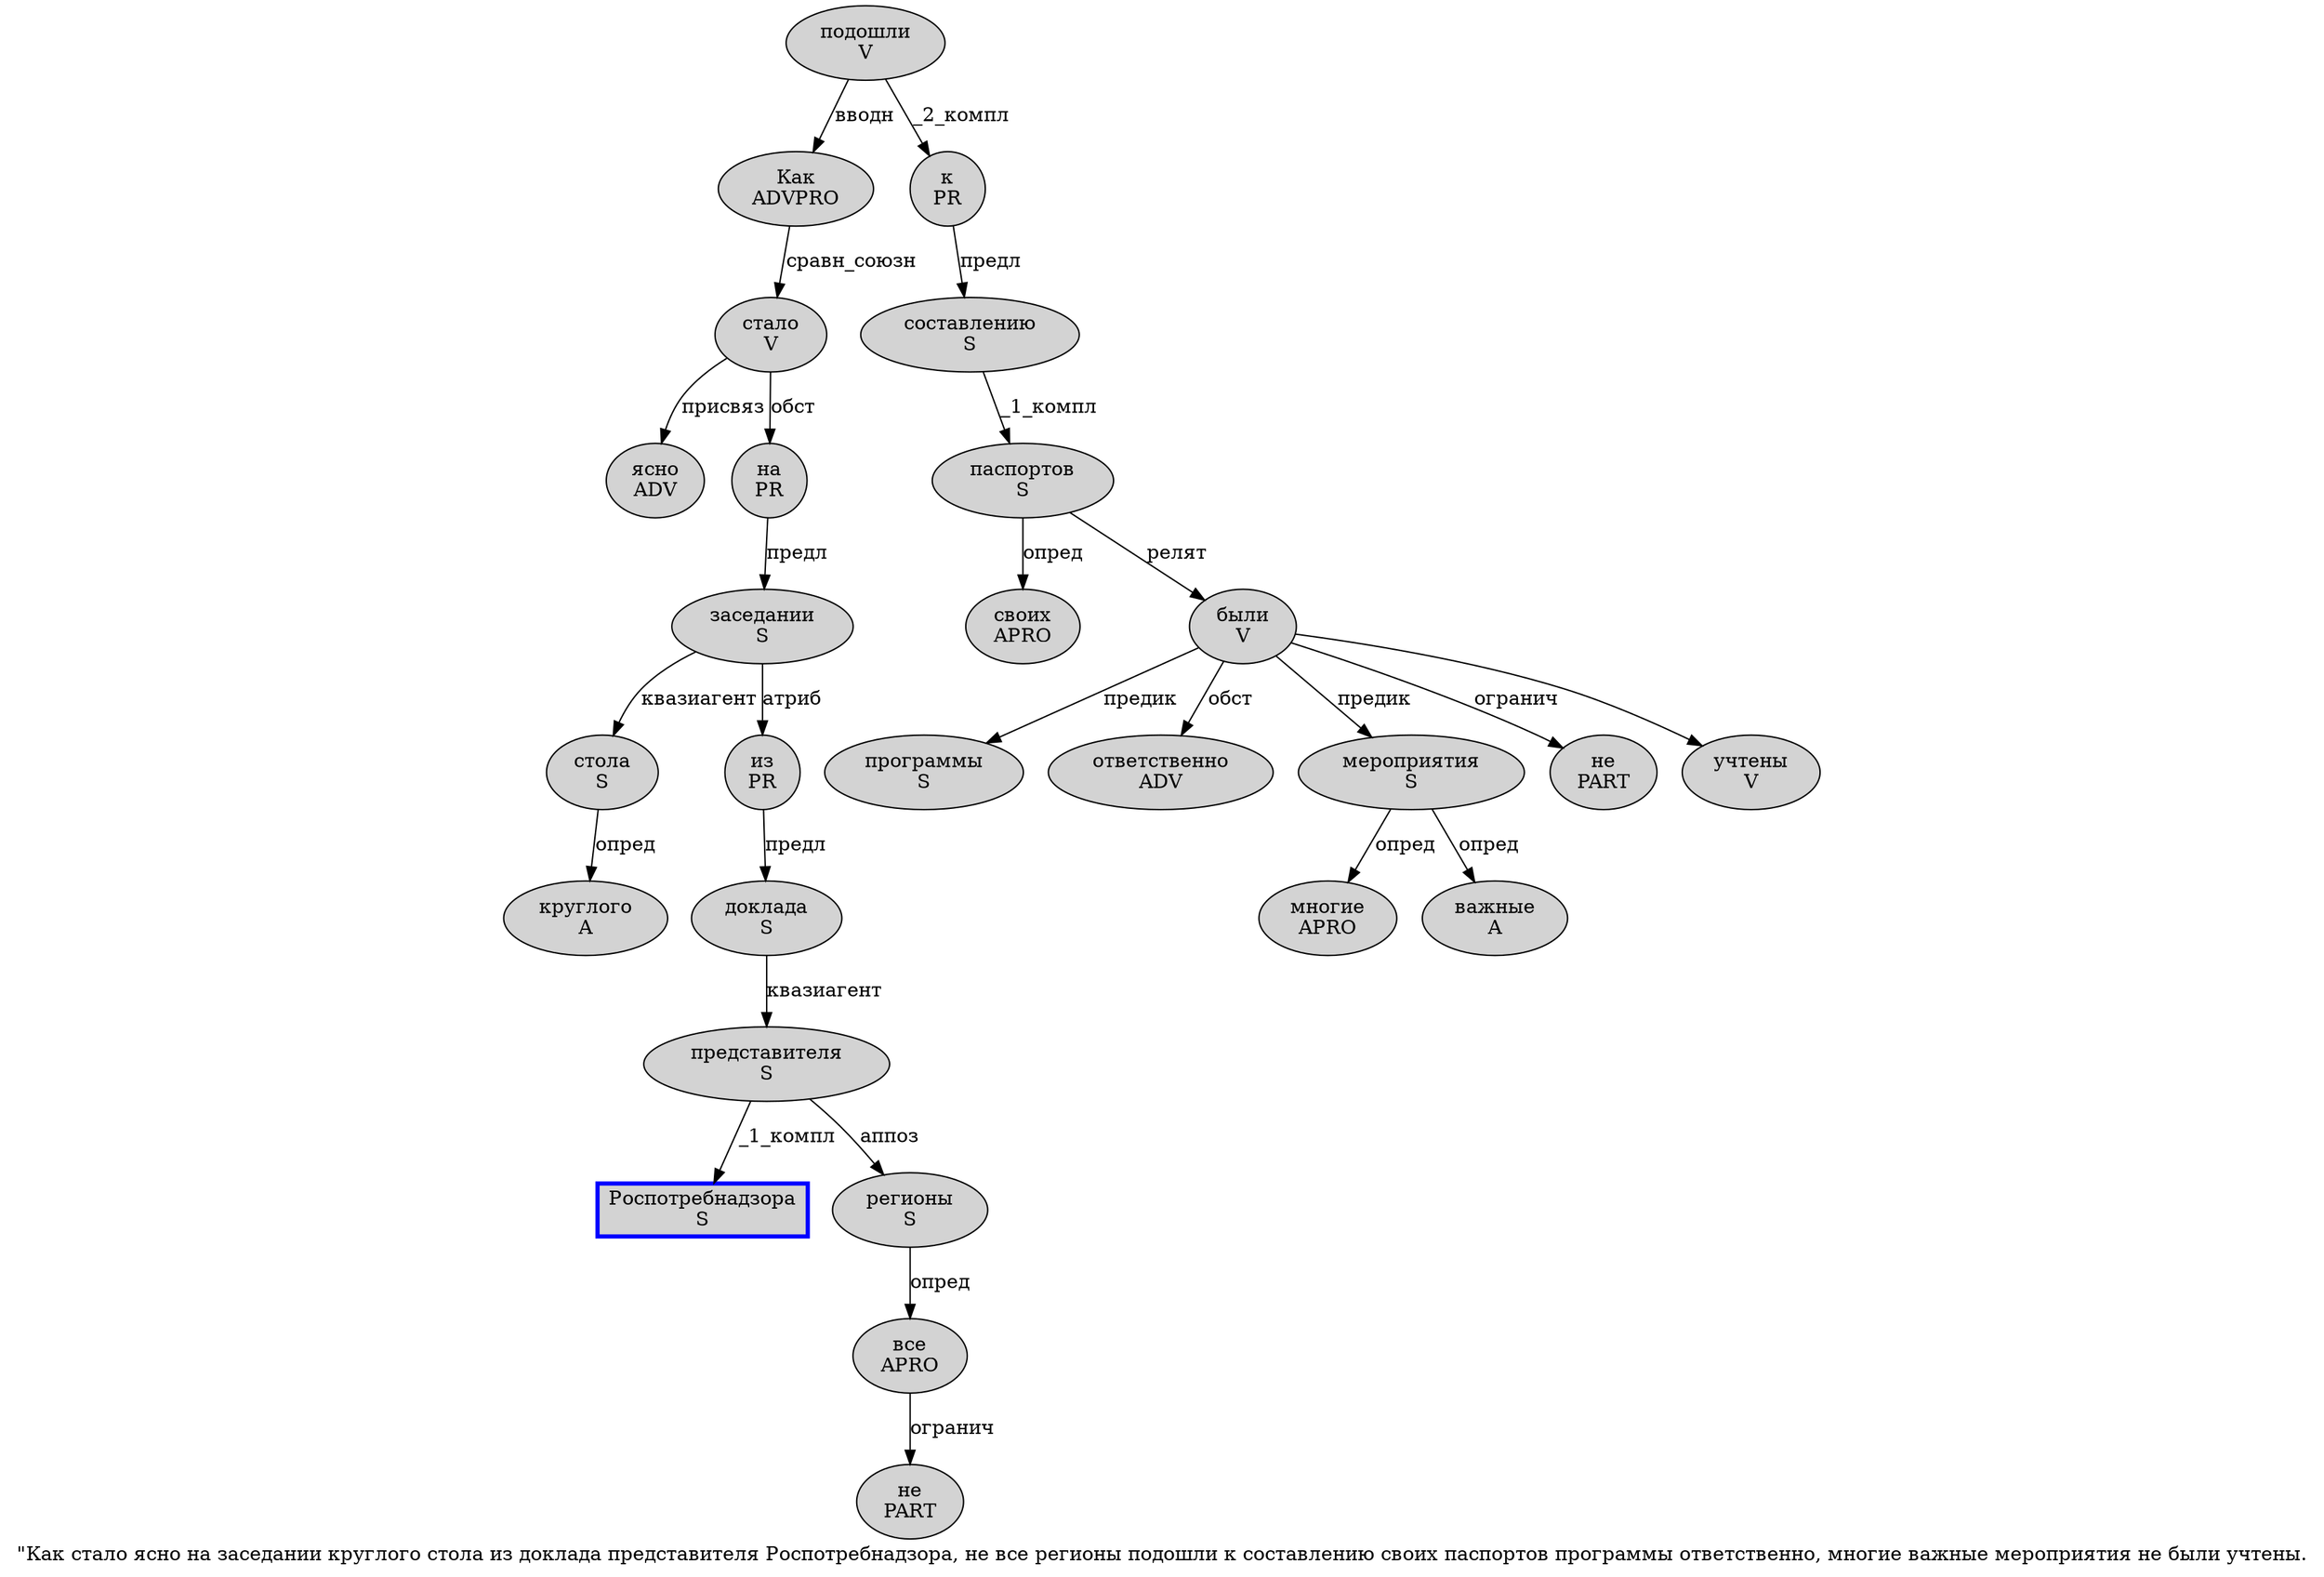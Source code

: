 digraph SENTENCE_1026 {
	graph [label="\"Как стало ясно на заседании круглого стола из доклада представителя Роспотребнадзора, не все регионы подошли к составлению своих паспортов программы ответственно, многие важные мероприятия не были учтены."]
	node [style=filled]
		1 [label="Как
ADVPRO" color="" fillcolor=lightgray penwidth=1 shape=ellipse]
		2 [label="стало
V" color="" fillcolor=lightgray penwidth=1 shape=ellipse]
		3 [label="ясно
ADV" color="" fillcolor=lightgray penwidth=1 shape=ellipse]
		4 [label="на
PR" color="" fillcolor=lightgray penwidth=1 shape=ellipse]
		5 [label="заседании
S" color="" fillcolor=lightgray penwidth=1 shape=ellipse]
		6 [label="круглого
A" color="" fillcolor=lightgray penwidth=1 shape=ellipse]
		7 [label="стола
S" color="" fillcolor=lightgray penwidth=1 shape=ellipse]
		8 [label="из
PR" color="" fillcolor=lightgray penwidth=1 shape=ellipse]
		9 [label="доклада
S" color="" fillcolor=lightgray penwidth=1 shape=ellipse]
		10 [label="представителя
S" color="" fillcolor=lightgray penwidth=1 shape=ellipse]
		11 [label="Роспотребнадзора
S" color=blue fillcolor=lightgray penwidth=3 shape=box]
		13 [label="не
PART" color="" fillcolor=lightgray penwidth=1 shape=ellipse]
		14 [label="все
APRO" color="" fillcolor=lightgray penwidth=1 shape=ellipse]
		15 [label="регионы
S" color="" fillcolor=lightgray penwidth=1 shape=ellipse]
		16 [label="подошли
V" color="" fillcolor=lightgray penwidth=1 shape=ellipse]
		17 [label="к
PR" color="" fillcolor=lightgray penwidth=1 shape=ellipse]
		18 [label="составлению
S" color="" fillcolor=lightgray penwidth=1 shape=ellipse]
		19 [label="своих
APRO" color="" fillcolor=lightgray penwidth=1 shape=ellipse]
		20 [label="паспортов
S" color="" fillcolor=lightgray penwidth=1 shape=ellipse]
		21 [label="программы
S" color="" fillcolor=lightgray penwidth=1 shape=ellipse]
		22 [label="ответственно
ADV" color="" fillcolor=lightgray penwidth=1 shape=ellipse]
		24 [label="многие
APRO" color="" fillcolor=lightgray penwidth=1 shape=ellipse]
		25 [label="важные
A" color="" fillcolor=lightgray penwidth=1 shape=ellipse]
		26 [label="мероприятия
S" color="" fillcolor=lightgray penwidth=1 shape=ellipse]
		27 [label="не
PART" color="" fillcolor=lightgray penwidth=1 shape=ellipse]
		28 [label="были
V" color="" fillcolor=lightgray penwidth=1 shape=ellipse]
		29 [label="учтены
V" color="" fillcolor=lightgray penwidth=1 shape=ellipse]
			17 -> 18 [label="предл"]
			28 -> 21 [label="предик"]
			28 -> 22 [label="обст"]
			28 -> 26 [label="предик"]
			28 -> 27 [label="огранич"]
			28 -> 29
			7 -> 6 [label="опред"]
			14 -> 13 [label="огранич"]
			9 -> 10 [label="квазиагент"]
			8 -> 9 [label="предл"]
			20 -> 19 [label="опред"]
			20 -> 28 [label="релят"]
			15 -> 14 [label="опред"]
			5 -> 7 [label="квазиагент"]
			5 -> 8 [label="атриб"]
			16 -> 1 [label="вводн"]
			16 -> 17 [label="_2_компл"]
			1 -> 2 [label="сравн_союзн"]
			18 -> 20 [label="_1_компл"]
			26 -> 24 [label="опред"]
			26 -> 25 [label="опред"]
			4 -> 5 [label="предл"]
			2 -> 3 [label="присвяз"]
			2 -> 4 [label="обст"]
			10 -> 11 [label="_1_компл"]
			10 -> 15 [label="аппоз"]
}